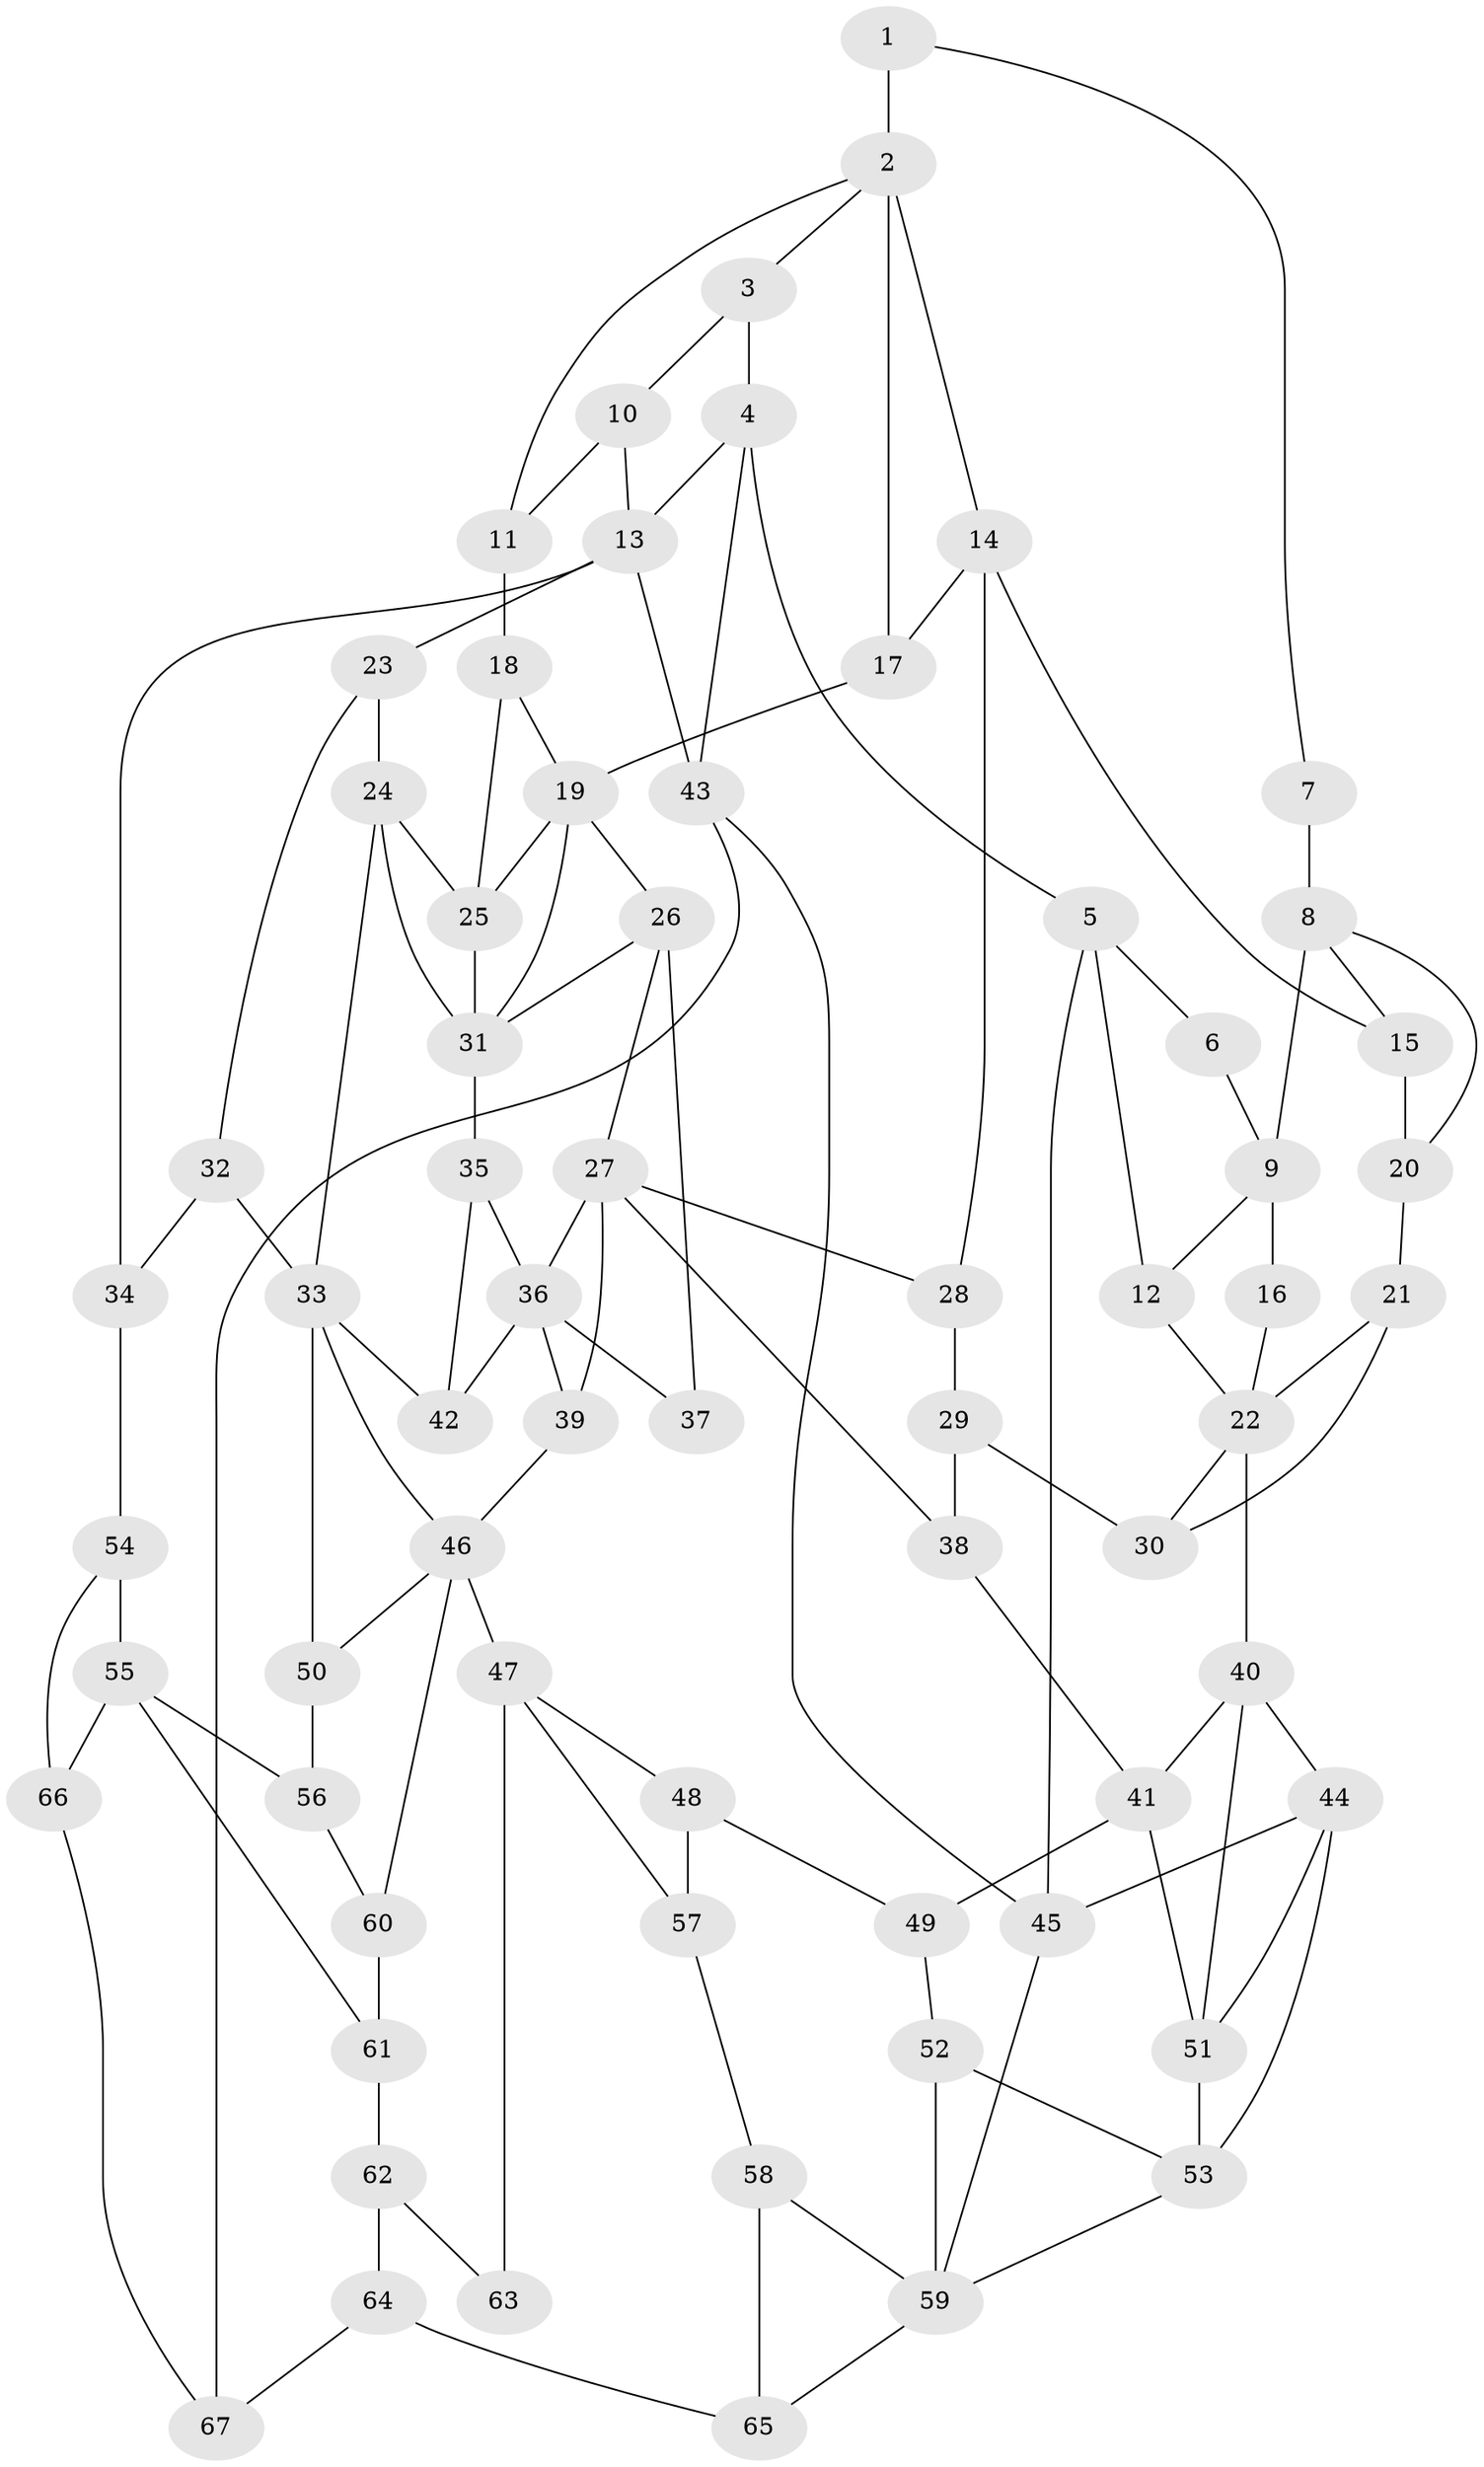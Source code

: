 // original degree distribution, {3: 0.014925373134328358, 4: 0.22388059701492538, 6: 0.208955223880597, 5: 0.5522388059701493}
// Generated by graph-tools (version 1.1) at 2025/38/03/09/25 02:38:38]
// undirected, 67 vertices, 116 edges
graph export_dot {
graph [start="1"]
  node [color=gray90,style=filled];
  1;
  2;
  3;
  4;
  5;
  6;
  7;
  8;
  9;
  10;
  11;
  12;
  13;
  14;
  15;
  16;
  17;
  18;
  19;
  20;
  21;
  22;
  23;
  24;
  25;
  26;
  27;
  28;
  29;
  30;
  31;
  32;
  33;
  34;
  35;
  36;
  37;
  38;
  39;
  40;
  41;
  42;
  43;
  44;
  45;
  46;
  47;
  48;
  49;
  50;
  51;
  52;
  53;
  54;
  55;
  56;
  57;
  58;
  59;
  60;
  61;
  62;
  63;
  64;
  65;
  66;
  67;
  1 -- 2 [weight=2.0];
  1 -- 7 [weight=1.0];
  2 -- 3 [weight=1.0];
  2 -- 11 [weight=1.0];
  2 -- 14 [weight=1.0];
  2 -- 17 [weight=1.0];
  3 -- 4 [weight=1.0];
  3 -- 10 [weight=1.0];
  4 -- 5 [weight=1.0];
  4 -- 13 [weight=1.0];
  4 -- 43 [weight=1.0];
  5 -- 6 [weight=1.0];
  5 -- 12 [weight=1.0];
  5 -- 45 [weight=1.0];
  6 -- 9 [weight=1.0];
  7 -- 8 [weight=2.0];
  8 -- 9 [weight=2.0];
  8 -- 15 [weight=1.0];
  8 -- 20 [weight=1.0];
  9 -- 12 [weight=1.0];
  9 -- 16 [weight=2.0];
  10 -- 11 [weight=2.0];
  10 -- 13 [weight=2.0];
  11 -- 18 [weight=2.0];
  12 -- 22 [weight=1.0];
  13 -- 23 [weight=1.0];
  13 -- 34 [weight=1.0];
  13 -- 43 [weight=1.0];
  14 -- 15 [weight=1.0];
  14 -- 17 [weight=1.0];
  14 -- 28 [weight=1.0];
  15 -- 20 [weight=1.0];
  16 -- 22 [weight=1.0];
  17 -- 19 [weight=2.0];
  18 -- 19 [weight=1.0];
  18 -- 25 [weight=2.0];
  19 -- 25 [weight=1.0];
  19 -- 26 [weight=1.0];
  19 -- 31 [weight=1.0];
  20 -- 21 [weight=1.0];
  21 -- 22 [weight=1.0];
  21 -- 30 [weight=1.0];
  22 -- 30 [weight=1.0];
  22 -- 40 [weight=2.0];
  23 -- 24 [weight=1.0];
  23 -- 32 [weight=1.0];
  24 -- 25 [weight=2.0];
  24 -- 31 [weight=1.0];
  24 -- 33 [weight=1.0];
  25 -- 31 [weight=1.0];
  26 -- 27 [weight=1.0];
  26 -- 31 [weight=1.0];
  26 -- 37 [weight=1.0];
  27 -- 28 [weight=1.0];
  27 -- 36 [weight=1.0];
  27 -- 38 [weight=1.0];
  27 -- 39 [weight=1.0];
  28 -- 29 [weight=1.0];
  29 -- 30 [weight=1.0];
  29 -- 38 [weight=1.0];
  31 -- 35 [weight=1.0];
  32 -- 33 [weight=2.0];
  32 -- 34 [weight=2.0];
  33 -- 42 [weight=1.0];
  33 -- 46 [weight=1.0];
  33 -- 50 [weight=1.0];
  34 -- 54 [weight=1.0];
  35 -- 36 [weight=1.0];
  35 -- 42 [weight=1.0];
  36 -- 37 [weight=2.0];
  36 -- 39 [weight=1.0];
  36 -- 42 [weight=1.0];
  38 -- 41 [weight=1.0];
  39 -- 46 [weight=1.0];
  40 -- 41 [weight=1.0];
  40 -- 44 [weight=1.0];
  40 -- 51 [weight=1.0];
  41 -- 49 [weight=1.0];
  41 -- 51 [weight=1.0];
  43 -- 45 [weight=1.0];
  43 -- 67 [weight=1.0];
  44 -- 45 [weight=1.0];
  44 -- 51 [weight=1.0];
  44 -- 53 [weight=1.0];
  45 -- 59 [weight=1.0];
  46 -- 47 [weight=2.0];
  46 -- 50 [weight=1.0];
  46 -- 60 [weight=1.0];
  47 -- 48 [weight=1.0];
  47 -- 57 [weight=1.0];
  47 -- 63 [weight=2.0];
  48 -- 49 [weight=1.0];
  48 -- 57 [weight=1.0];
  49 -- 52 [weight=1.0];
  50 -- 56 [weight=1.0];
  51 -- 53 [weight=3.0];
  52 -- 53 [weight=1.0];
  52 -- 59 [weight=2.0];
  53 -- 59 [weight=1.0];
  54 -- 55 [weight=1.0];
  54 -- 66 [weight=1.0];
  55 -- 56 [weight=1.0];
  55 -- 61 [weight=1.0];
  55 -- 66 [weight=1.0];
  56 -- 60 [weight=1.0];
  57 -- 58 [weight=1.0];
  58 -- 59 [weight=1.0];
  58 -- 65 [weight=1.0];
  59 -- 65 [weight=1.0];
  60 -- 61 [weight=1.0];
  61 -- 62 [weight=1.0];
  62 -- 63 [weight=1.0];
  62 -- 64 [weight=1.0];
  64 -- 65 [weight=1.0];
  64 -- 67 [weight=1.0];
  66 -- 67 [weight=1.0];
}

